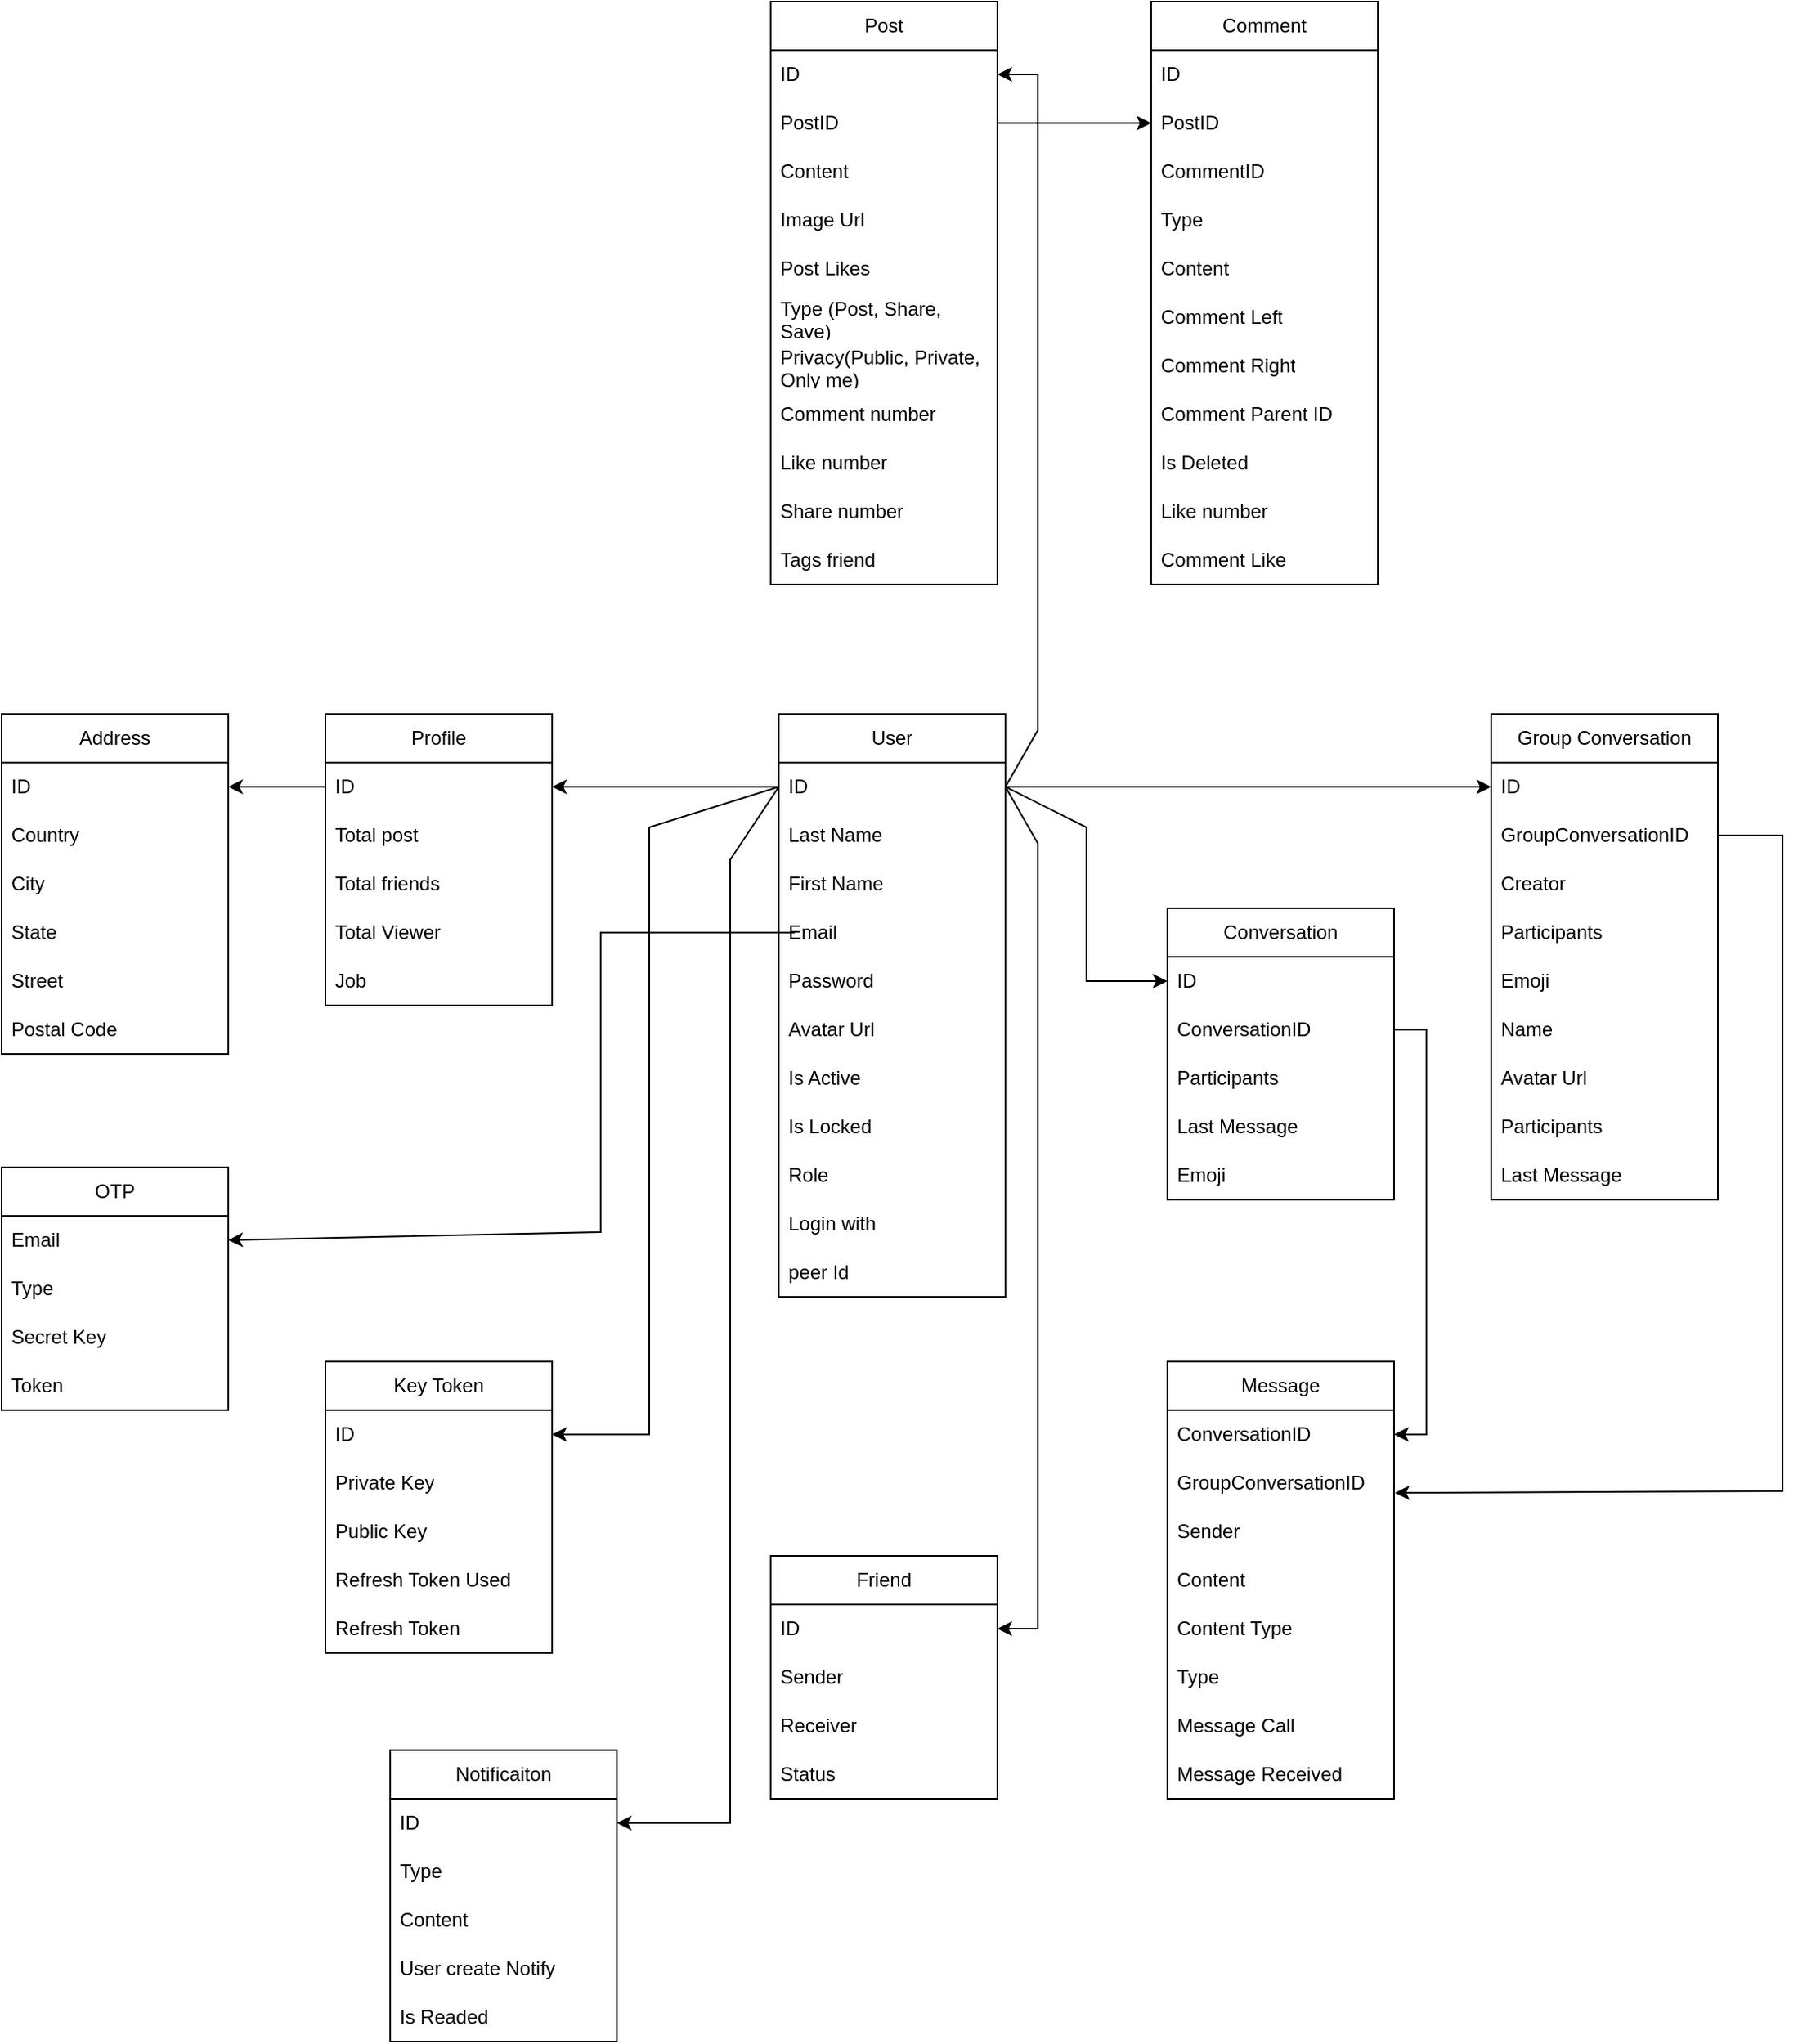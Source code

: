 <mxfile version="21.6.9" type="github">
  <diagram name="Page-1" id="vLIURgP0QAqJRdC2ZP0a">
    <mxGraphModel dx="2665" dy="2158" grid="1" gridSize="10" guides="1" tooltips="1" connect="1" arrows="1" fold="1" page="1" pageScale="1" pageWidth="850" pageHeight="1100" math="0" shadow="0">
      <root>
        <mxCell id="0" />
        <mxCell id="1" parent="0" />
        <mxCell id="qsKgZCPk7qCspPdRAhF7-1" value="User" style="swimlane;fontStyle=0;childLayout=stackLayout;horizontal=1;startSize=30;horizontalStack=0;resizeParent=1;resizeParentMax=0;resizeLast=0;collapsible=1;marginBottom=0;whiteSpace=wrap;html=1;" parent="1" vertex="1">
          <mxGeometry x="360" y="240" width="140" height="360" as="geometry" />
        </mxCell>
        <mxCell id="qsKgZCPk7qCspPdRAhF7-2" value="ID" style="text;strokeColor=none;fillColor=none;align=left;verticalAlign=middle;spacingLeft=4;spacingRight=4;overflow=hidden;points=[[0,0.5],[1,0.5]];portConstraint=eastwest;rotatable=0;whiteSpace=wrap;html=1;" parent="qsKgZCPk7qCspPdRAhF7-1" vertex="1">
          <mxGeometry y="30" width="140" height="30" as="geometry" />
        </mxCell>
        <mxCell id="qsKgZCPk7qCspPdRAhF7-4" value="Last Name" style="text;strokeColor=none;fillColor=none;align=left;verticalAlign=middle;spacingLeft=4;spacingRight=4;overflow=hidden;points=[[0,0.5],[1,0.5]];portConstraint=eastwest;rotatable=0;whiteSpace=wrap;html=1;" parent="qsKgZCPk7qCspPdRAhF7-1" vertex="1">
          <mxGeometry y="60" width="140" height="30" as="geometry" />
        </mxCell>
        <mxCell id="qsKgZCPk7qCspPdRAhF7-3" value="First Name" style="text;strokeColor=none;fillColor=none;align=left;verticalAlign=middle;spacingLeft=4;spacingRight=4;overflow=hidden;points=[[0,0.5],[1,0.5]];portConstraint=eastwest;rotatable=0;whiteSpace=wrap;html=1;" parent="qsKgZCPk7qCspPdRAhF7-1" vertex="1">
          <mxGeometry y="90" width="140" height="30" as="geometry" />
        </mxCell>
        <mxCell id="qsKgZCPk7qCspPdRAhF7-5" value="Email" style="text;strokeColor=none;fillColor=none;align=left;verticalAlign=middle;spacingLeft=4;spacingRight=4;overflow=hidden;points=[[0,0.5],[1,0.5]];portConstraint=eastwest;rotatable=0;whiteSpace=wrap;html=1;" parent="qsKgZCPk7qCspPdRAhF7-1" vertex="1">
          <mxGeometry y="120" width="140" height="30" as="geometry" />
        </mxCell>
        <mxCell id="cbpNmFst-w6eU0sR2vXt-1" value="Password" style="text;strokeColor=none;fillColor=none;align=left;verticalAlign=middle;spacingLeft=4;spacingRight=4;overflow=hidden;points=[[0,0.5],[1,0.5]];portConstraint=eastwest;rotatable=0;whiteSpace=wrap;html=1;" vertex="1" parent="qsKgZCPk7qCspPdRAhF7-1">
          <mxGeometry y="150" width="140" height="30" as="geometry" />
        </mxCell>
        <mxCell id="qsKgZCPk7qCspPdRAhF7-6" value="Avatar Url" style="text;strokeColor=none;fillColor=none;align=left;verticalAlign=middle;spacingLeft=4;spacingRight=4;overflow=hidden;points=[[0,0.5],[1,0.5]];portConstraint=eastwest;rotatable=0;whiteSpace=wrap;html=1;" parent="qsKgZCPk7qCspPdRAhF7-1" vertex="1">
          <mxGeometry y="180" width="140" height="30" as="geometry" />
        </mxCell>
        <mxCell id="qsKgZCPk7qCspPdRAhF7-7" value="Is Active" style="text;strokeColor=none;fillColor=none;align=left;verticalAlign=middle;spacingLeft=4;spacingRight=4;overflow=hidden;points=[[0,0.5],[1,0.5]];portConstraint=eastwest;rotatable=0;whiteSpace=wrap;html=1;" parent="qsKgZCPk7qCspPdRAhF7-1" vertex="1">
          <mxGeometry y="210" width="140" height="30" as="geometry" />
        </mxCell>
        <mxCell id="qsKgZCPk7qCspPdRAhF7-8" value="Is Locked" style="text;strokeColor=none;fillColor=none;align=left;verticalAlign=middle;spacingLeft=4;spacingRight=4;overflow=hidden;points=[[0,0.5],[1,0.5]];portConstraint=eastwest;rotatable=0;whiteSpace=wrap;html=1;" parent="qsKgZCPk7qCspPdRAhF7-1" vertex="1">
          <mxGeometry y="240" width="140" height="30" as="geometry" />
        </mxCell>
        <mxCell id="qsKgZCPk7qCspPdRAhF7-9" value="Role" style="text;strokeColor=none;fillColor=none;align=left;verticalAlign=middle;spacingLeft=4;spacingRight=4;overflow=hidden;points=[[0,0.5],[1,0.5]];portConstraint=eastwest;rotatable=0;whiteSpace=wrap;html=1;" parent="qsKgZCPk7qCspPdRAhF7-1" vertex="1">
          <mxGeometry y="270" width="140" height="30" as="geometry" />
        </mxCell>
        <mxCell id="qsKgZCPk7qCspPdRAhF7-10" value="Login with" style="text;strokeColor=none;fillColor=none;align=left;verticalAlign=middle;spacingLeft=4;spacingRight=4;overflow=hidden;points=[[0,0.5],[1,0.5]];portConstraint=eastwest;rotatable=0;whiteSpace=wrap;html=1;" parent="qsKgZCPk7qCspPdRAhF7-1" vertex="1">
          <mxGeometry y="300" width="140" height="30" as="geometry" />
        </mxCell>
        <mxCell id="qsKgZCPk7qCspPdRAhF7-11" value="peer Id" style="text;strokeColor=none;fillColor=none;align=left;verticalAlign=middle;spacingLeft=4;spacingRight=4;overflow=hidden;points=[[0,0.5],[1,0.5]];portConstraint=eastwest;rotatable=0;whiteSpace=wrap;html=1;" parent="qsKgZCPk7qCspPdRAhF7-1" vertex="1">
          <mxGeometry y="330" width="140" height="30" as="geometry" />
        </mxCell>
        <mxCell id="qsKgZCPk7qCspPdRAhF7-12" value="Profile" style="swimlane;fontStyle=0;childLayout=stackLayout;horizontal=1;startSize=30;horizontalStack=0;resizeParent=1;resizeParentMax=0;resizeLast=0;collapsible=1;marginBottom=0;whiteSpace=wrap;html=1;" parent="1" vertex="1">
          <mxGeometry x="80" y="240" width="140" height="180" as="geometry" />
        </mxCell>
        <mxCell id="qsKgZCPk7qCspPdRAhF7-13" value="ID" style="text;strokeColor=none;fillColor=none;align=left;verticalAlign=middle;spacingLeft=4;spacingRight=4;overflow=hidden;points=[[0,0.5],[1,0.5]];portConstraint=eastwest;rotatable=0;whiteSpace=wrap;html=1;" parent="qsKgZCPk7qCspPdRAhF7-12" vertex="1">
          <mxGeometry y="30" width="140" height="30" as="geometry" />
        </mxCell>
        <mxCell id="qsKgZCPk7qCspPdRAhF7-14" value="Total post&lt;span style=&quot;white-space: pre;&quot;&gt;&#x9;&lt;/span&gt;" style="text;strokeColor=none;fillColor=none;align=left;verticalAlign=middle;spacingLeft=4;spacingRight=4;overflow=hidden;points=[[0,0.5],[1,0.5]];portConstraint=eastwest;rotatable=0;whiteSpace=wrap;html=1;" parent="qsKgZCPk7qCspPdRAhF7-12" vertex="1">
          <mxGeometry y="60" width="140" height="30" as="geometry" />
        </mxCell>
        <mxCell id="qsKgZCPk7qCspPdRAhF7-19" value="Total friends" style="text;strokeColor=none;fillColor=none;align=left;verticalAlign=middle;spacingLeft=4;spacingRight=4;overflow=hidden;points=[[0,0.5],[1,0.5]];portConstraint=eastwest;rotatable=0;whiteSpace=wrap;html=1;" parent="qsKgZCPk7qCspPdRAhF7-12" vertex="1">
          <mxGeometry y="90" width="140" height="30" as="geometry" />
        </mxCell>
        <mxCell id="qsKgZCPk7qCspPdRAhF7-20" value="Total Viewer" style="text;strokeColor=none;fillColor=none;align=left;verticalAlign=middle;spacingLeft=4;spacingRight=4;overflow=hidden;points=[[0,0.5],[1,0.5]];portConstraint=eastwest;rotatable=0;whiteSpace=wrap;html=1;" parent="qsKgZCPk7qCspPdRAhF7-12" vertex="1">
          <mxGeometry y="120" width="140" height="30" as="geometry" />
        </mxCell>
        <mxCell id="qsKgZCPk7qCspPdRAhF7-21" value="Job" style="text;strokeColor=none;fillColor=none;align=left;verticalAlign=middle;spacingLeft=4;spacingRight=4;overflow=hidden;points=[[0,0.5],[1,0.5]];portConstraint=eastwest;rotatable=0;whiteSpace=wrap;html=1;" parent="qsKgZCPk7qCspPdRAhF7-12" vertex="1">
          <mxGeometry y="150" width="140" height="30" as="geometry" />
        </mxCell>
        <mxCell id="qsKgZCPk7qCspPdRAhF7-23" value="Address" style="swimlane;fontStyle=0;childLayout=stackLayout;horizontal=1;startSize=30;horizontalStack=0;resizeParent=1;resizeParentMax=0;resizeLast=0;collapsible=1;marginBottom=0;whiteSpace=wrap;html=1;" parent="1" vertex="1">
          <mxGeometry x="-120" y="240" width="140" height="210" as="geometry" />
        </mxCell>
        <mxCell id="qsKgZCPk7qCspPdRAhF7-24" value="ID" style="text;strokeColor=none;fillColor=none;align=left;verticalAlign=middle;spacingLeft=4;spacingRight=4;overflow=hidden;points=[[0,0.5],[1,0.5]];portConstraint=eastwest;rotatable=0;whiteSpace=wrap;html=1;" parent="qsKgZCPk7qCspPdRAhF7-23" vertex="1">
          <mxGeometry y="30" width="140" height="30" as="geometry" />
        </mxCell>
        <mxCell id="qsKgZCPk7qCspPdRAhF7-25" value="Country" style="text;strokeColor=none;fillColor=none;align=left;verticalAlign=middle;spacingLeft=4;spacingRight=4;overflow=hidden;points=[[0,0.5],[1,0.5]];portConstraint=eastwest;rotatable=0;whiteSpace=wrap;html=1;" parent="qsKgZCPk7qCspPdRAhF7-23" vertex="1">
          <mxGeometry y="60" width="140" height="30" as="geometry" />
        </mxCell>
        <mxCell id="qsKgZCPk7qCspPdRAhF7-26" value="City" style="text;strokeColor=none;fillColor=none;align=left;verticalAlign=middle;spacingLeft=4;spacingRight=4;overflow=hidden;points=[[0,0.5],[1,0.5]];portConstraint=eastwest;rotatable=0;whiteSpace=wrap;html=1;" parent="qsKgZCPk7qCspPdRAhF7-23" vertex="1">
          <mxGeometry y="90" width="140" height="30" as="geometry" />
        </mxCell>
        <mxCell id="qsKgZCPk7qCspPdRAhF7-34" value="State" style="text;strokeColor=none;fillColor=none;align=left;verticalAlign=middle;spacingLeft=4;spacingRight=4;overflow=hidden;points=[[0,0.5],[1,0.5]];portConstraint=eastwest;rotatable=0;whiteSpace=wrap;html=1;" parent="qsKgZCPk7qCspPdRAhF7-23" vertex="1">
          <mxGeometry y="120" width="140" height="30" as="geometry" />
        </mxCell>
        <mxCell id="qsKgZCPk7qCspPdRAhF7-35" value="Street" style="text;strokeColor=none;fillColor=none;align=left;verticalAlign=middle;spacingLeft=4;spacingRight=4;overflow=hidden;points=[[0,0.5],[1,0.5]];portConstraint=eastwest;rotatable=0;whiteSpace=wrap;html=1;" parent="qsKgZCPk7qCspPdRAhF7-23" vertex="1">
          <mxGeometry y="150" width="140" height="30" as="geometry" />
        </mxCell>
        <mxCell id="qsKgZCPk7qCspPdRAhF7-36" value="Postal Code" style="text;strokeColor=none;fillColor=none;align=left;verticalAlign=middle;spacingLeft=4;spacingRight=4;overflow=hidden;points=[[0,0.5],[1,0.5]];portConstraint=eastwest;rotatable=0;whiteSpace=wrap;html=1;" parent="qsKgZCPk7qCspPdRAhF7-23" vertex="1">
          <mxGeometry y="180" width="140" height="30" as="geometry" />
        </mxCell>
        <mxCell id="qsKgZCPk7qCspPdRAhF7-37" value="Post" style="swimlane;fontStyle=0;childLayout=stackLayout;horizontal=1;startSize=30;horizontalStack=0;resizeParent=1;resizeParentMax=0;resizeLast=0;collapsible=1;marginBottom=0;whiteSpace=wrap;html=1;" parent="1" vertex="1">
          <mxGeometry x="355" y="-200" width="140" height="360" as="geometry" />
        </mxCell>
        <mxCell id="qsKgZCPk7qCspPdRAhF7-38" value="ID" style="text;strokeColor=none;fillColor=none;align=left;verticalAlign=middle;spacingLeft=4;spacingRight=4;overflow=hidden;points=[[0,0.5],[1,0.5]];portConstraint=eastwest;rotatable=0;whiteSpace=wrap;html=1;" parent="qsKgZCPk7qCspPdRAhF7-37" vertex="1">
          <mxGeometry y="30" width="140" height="30" as="geometry" />
        </mxCell>
        <mxCell id="cbpNmFst-w6eU0sR2vXt-57" value="PostID" style="text;strokeColor=none;fillColor=none;align=left;verticalAlign=middle;spacingLeft=4;spacingRight=4;overflow=hidden;points=[[0,0.5],[1,0.5]];portConstraint=eastwest;rotatable=0;whiteSpace=wrap;html=1;" vertex="1" parent="qsKgZCPk7qCspPdRAhF7-37">
          <mxGeometry y="60" width="140" height="30" as="geometry" />
        </mxCell>
        <mxCell id="qsKgZCPk7qCspPdRAhF7-40" value="Content" style="text;strokeColor=none;fillColor=none;align=left;verticalAlign=middle;spacingLeft=4;spacingRight=4;overflow=hidden;points=[[0,0.5],[1,0.5]];portConstraint=eastwest;rotatable=0;whiteSpace=wrap;html=1;" parent="qsKgZCPk7qCspPdRAhF7-37" vertex="1">
          <mxGeometry y="90" width="140" height="30" as="geometry" />
        </mxCell>
        <mxCell id="qsKgZCPk7qCspPdRAhF7-41" value="Image Url" style="text;strokeColor=none;fillColor=none;align=left;verticalAlign=middle;spacingLeft=4;spacingRight=4;overflow=hidden;points=[[0,0.5],[1,0.5]];portConstraint=eastwest;rotatable=0;whiteSpace=wrap;html=1;" parent="qsKgZCPk7qCspPdRAhF7-37" vertex="1">
          <mxGeometry y="120" width="140" height="30" as="geometry" />
        </mxCell>
        <mxCell id="qsKgZCPk7qCspPdRAhF7-42" value="Post Likes" style="text;strokeColor=none;fillColor=none;align=left;verticalAlign=middle;spacingLeft=4;spacingRight=4;overflow=hidden;points=[[0,0.5],[1,0.5]];portConstraint=eastwest;rotatable=0;whiteSpace=wrap;html=1;" parent="qsKgZCPk7qCspPdRAhF7-37" vertex="1">
          <mxGeometry y="150" width="140" height="30" as="geometry" />
        </mxCell>
        <mxCell id="qsKgZCPk7qCspPdRAhF7-43" value="Type (Post, Share, Save)" style="text;strokeColor=none;fillColor=none;align=left;verticalAlign=middle;spacingLeft=4;spacingRight=4;overflow=hidden;points=[[0,0.5],[1,0.5]];portConstraint=eastwest;rotatable=0;whiteSpace=wrap;html=1;" parent="qsKgZCPk7qCspPdRAhF7-37" vertex="1">
          <mxGeometry y="180" width="140" height="30" as="geometry" />
        </mxCell>
        <mxCell id="qsKgZCPk7qCspPdRAhF7-44" value="Privacy(Public, Private, Only me)" style="text;strokeColor=none;fillColor=none;align=left;verticalAlign=middle;spacingLeft=4;spacingRight=4;overflow=hidden;points=[[0,0.5],[1,0.5]];portConstraint=eastwest;rotatable=0;whiteSpace=wrap;html=1;" parent="qsKgZCPk7qCspPdRAhF7-37" vertex="1">
          <mxGeometry y="210" width="140" height="30" as="geometry" />
        </mxCell>
        <mxCell id="qsKgZCPk7qCspPdRAhF7-45" value="Comment number" style="text;strokeColor=none;fillColor=none;align=left;verticalAlign=middle;spacingLeft=4;spacingRight=4;overflow=hidden;points=[[0,0.5],[1,0.5]];portConstraint=eastwest;rotatable=0;whiteSpace=wrap;html=1;" parent="qsKgZCPk7qCspPdRAhF7-37" vertex="1">
          <mxGeometry y="240" width="140" height="30" as="geometry" />
        </mxCell>
        <mxCell id="qsKgZCPk7qCspPdRAhF7-46" value="Like number" style="text;strokeColor=none;fillColor=none;align=left;verticalAlign=middle;spacingLeft=4;spacingRight=4;overflow=hidden;points=[[0,0.5],[1,0.5]];portConstraint=eastwest;rotatable=0;whiteSpace=wrap;html=1;" parent="qsKgZCPk7qCspPdRAhF7-37" vertex="1">
          <mxGeometry y="270" width="140" height="30" as="geometry" />
        </mxCell>
        <mxCell id="qsKgZCPk7qCspPdRAhF7-47" value="Share number" style="text;strokeColor=none;fillColor=none;align=left;verticalAlign=middle;spacingLeft=4;spacingRight=4;overflow=hidden;points=[[0,0.5],[1,0.5]];portConstraint=eastwest;rotatable=0;whiteSpace=wrap;html=1;" parent="qsKgZCPk7qCspPdRAhF7-37" vertex="1">
          <mxGeometry y="300" width="140" height="30" as="geometry" />
        </mxCell>
        <mxCell id="qsKgZCPk7qCspPdRAhF7-48" value="Tags friend" style="text;strokeColor=none;fillColor=none;align=left;verticalAlign=middle;spacingLeft=4;spacingRight=4;overflow=hidden;points=[[0,0.5],[1,0.5]];portConstraint=eastwest;rotatable=0;whiteSpace=wrap;html=1;" parent="qsKgZCPk7qCspPdRAhF7-37" vertex="1">
          <mxGeometry y="330" width="140" height="30" as="geometry" />
        </mxCell>
        <mxCell id="qsKgZCPk7qCspPdRAhF7-54" value="Conversation" style="swimlane;fontStyle=0;childLayout=stackLayout;horizontal=1;startSize=30;horizontalStack=0;resizeParent=1;resizeParentMax=0;resizeLast=0;collapsible=1;marginBottom=0;whiteSpace=wrap;html=1;" parent="1" vertex="1">
          <mxGeometry x="600" y="360" width="140" height="180" as="geometry" />
        </mxCell>
        <mxCell id="qsKgZCPk7qCspPdRAhF7-55" value="ID" style="text;strokeColor=none;fillColor=none;align=left;verticalAlign=middle;spacingLeft=4;spacingRight=4;overflow=hidden;points=[[0,0.5],[1,0.5]];portConstraint=eastwest;rotatable=0;whiteSpace=wrap;html=1;" parent="qsKgZCPk7qCspPdRAhF7-54" vertex="1">
          <mxGeometry y="30" width="140" height="30" as="geometry" />
        </mxCell>
        <mxCell id="cbpNmFst-w6eU0sR2vXt-43" value="ConversationID" style="text;strokeColor=none;fillColor=none;align=left;verticalAlign=middle;spacingLeft=4;spacingRight=4;overflow=hidden;points=[[0,0.5],[1,0.5]];portConstraint=eastwest;rotatable=0;whiteSpace=wrap;html=1;" vertex="1" parent="qsKgZCPk7qCspPdRAhF7-54">
          <mxGeometry y="60" width="140" height="30" as="geometry" />
        </mxCell>
        <mxCell id="qsKgZCPk7qCspPdRAhF7-56" value="Participants" style="text;strokeColor=none;fillColor=none;align=left;verticalAlign=middle;spacingLeft=4;spacingRight=4;overflow=hidden;points=[[0,0.5],[1,0.5]];portConstraint=eastwest;rotatable=0;whiteSpace=wrap;html=1;" parent="qsKgZCPk7qCspPdRAhF7-54" vertex="1">
          <mxGeometry y="90" width="140" height="30" as="geometry" />
        </mxCell>
        <mxCell id="qsKgZCPk7qCspPdRAhF7-57" value="Last Message" style="text;strokeColor=none;fillColor=none;align=left;verticalAlign=middle;spacingLeft=4;spacingRight=4;overflow=hidden;points=[[0,0.5],[1,0.5]];portConstraint=eastwest;rotatable=0;whiteSpace=wrap;html=1;" parent="qsKgZCPk7qCspPdRAhF7-54" vertex="1">
          <mxGeometry y="120" width="140" height="30" as="geometry" />
        </mxCell>
        <mxCell id="qsKgZCPk7qCspPdRAhF7-66" value="Emoji" style="text;strokeColor=none;fillColor=none;align=left;verticalAlign=middle;spacingLeft=4;spacingRight=4;overflow=hidden;points=[[0,0.5],[1,0.5]];portConstraint=eastwest;rotatable=0;whiteSpace=wrap;html=1;" parent="qsKgZCPk7qCspPdRAhF7-54" vertex="1">
          <mxGeometry y="150" width="140" height="30" as="geometry" />
        </mxCell>
        <mxCell id="qsKgZCPk7qCspPdRAhF7-58" value="Group Conversation" style="swimlane;fontStyle=0;childLayout=stackLayout;horizontal=1;startSize=30;horizontalStack=0;resizeParent=1;resizeParentMax=0;resizeLast=0;collapsible=1;marginBottom=0;whiteSpace=wrap;html=1;" parent="1" vertex="1">
          <mxGeometry x="800" y="240" width="140" height="300" as="geometry" />
        </mxCell>
        <mxCell id="qsKgZCPk7qCspPdRAhF7-59" value="ID" style="text;strokeColor=none;fillColor=none;align=left;verticalAlign=middle;spacingLeft=4;spacingRight=4;overflow=hidden;points=[[0,0.5],[1,0.5]];portConstraint=eastwest;rotatable=0;whiteSpace=wrap;html=1;" parent="qsKgZCPk7qCspPdRAhF7-58" vertex="1">
          <mxGeometry y="30" width="140" height="30" as="geometry" />
        </mxCell>
        <mxCell id="cbpNmFst-w6eU0sR2vXt-53" value="GroupConversationID" style="text;strokeColor=none;fillColor=none;align=left;verticalAlign=middle;spacingLeft=4;spacingRight=4;overflow=hidden;points=[[0,0.5],[1,0.5]];portConstraint=eastwest;rotatable=0;whiteSpace=wrap;html=1;" vertex="1" parent="qsKgZCPk7qCspPdRAhF7-58">
          <mxGeometry y="60" width="140" height="30" as="geometry" />
        </mxCell>
        <mxCell id="qsKgZCPk7qCspPdRAhF7-60" value="Creator" style="text;strokeColor=none;fillColor=none;align=left;verticalAlign=middle;spacingLeft=4;spacingRight=4;overflow=hidden;points=[[0,0.5],[1,0.5]];portConstraint=eastwest;rotatable=0;whiteSpace=wrap;html=1;" parent="qsKgZCPk7qCspPdRAhF7-58" vertex="1">
          <mxGeometry y="90" width="140" height="30" as="geometry" />
        </mxCell>
        <mxCell id="qsKgZCPk7qCspPdRAhF7-61" value="Participants" style="text;strokeColor=none;fillColor=none;align=left;verticalAlign=middle;spacingLeft=4;spacingRight=4;overflow=hidden;points=[[0,0.5],[1,0.5]];portConstraint=eastwest;rotatable=0;whiteSpace=wrap;html=1;" parent="qsKgZCPk7qCspPdRAhF7-58" vertex="1">
          <mxGeometry y="120" width="140" height="30" as="geometry" />
        </mxCell>
        <mxCell id="qsKgZCPk7qCspPdRAhF7-62" value="Emoji" style="text;strokeColor=none;fillColor=none;align=left;verticalAlign=middle;spacingLeft=4;spacingRight=4;overflow=hidden;points=[[0,0.5],[1,0.5]];portConstraint=eastwest;rotatable=0;whiteSpace=wrap;html=1;" parent="qsKgZCPk7qCspPdRAhF7-58" vertex="1">
          <mxGeometry y="150" width="140" height="30" as="geometry" />
        </mxCell>
        <mxCell id="qsKgZCPk7qCspPdRAhF7-63" value="Name" style="text;strokeColor=none;fillColor=none;align=left;verticalAlign=middle;spacingLeft=4;spacingRight=4;overflow=hidden;points=[[0,0.5],[1,0.5]];portConstraint=eastwest;rotatable=0;whiteSpace=wrap;html=1;" parent="qsKgZCPk7qCspPdRAhF7-58" vertex="1">
          <mxGeometry y="180" width="140" height="30" as="geometry" />
        </mxCell>
        <mxCell id="qsKgZCPk7qCspPdRAhF7-64" value="Avatar Url" style="text;strokeColor=none;fillColor=none;align=left;verticalAlign=middle;spacingLeft=4;spacingRight=4;overflow=hidden;points=[[0,0.5],[1,0.5]];portConstraint=eastwest;rotatable=0;whiteSpace=wrap;html=1;" parent="qsKgZCPk7qCspPdRAhF7-58" vertex="1">
          <mxGeometry y="210" width="140" height="30" as="geometry" />
        </mxCell>
        <mxCell id="qsKgZCPk7qCspPdRAhF7-65" value="Participants" style="text;strokeColor=none;fillColor=none;align=left;verticalAlign=middle;spacingLeft=4;spacingRight=4;overflow=hidden;points=[[0,0.5],[1,0.5]];portConstraint=eastwest;rotatable=0;whiteSpace=wrap;html=1;" parent="qsKgZCPk7qCspPdRAhF7-58" vertex="1">
          <mxGeometry y="240" width="140" height="30" as="geometry" />
        </mxCell>
        <mxCell id="qsKgZCPk7qCspPdRAhF7-76" value="Last Message" style="text;strokeColor=none;fillColor=none;align=left;verticalAlign=middle;spacingLeft=4;spacingRight=4;overflow=hidden;points=[[0,0.5],[1,0.5]];portConstraint=eastwest;rotatable=0;whiteSpace=wrap;html=1;" parent="qsKgZCPk7qCspPdRAhF7-58" vertex="1">
          <mxGeometry y="270" width="140" height="30" as="geometry" />
        </mxCell>
        <mxCell id="qsKgZCPk7qCspPdRAhF7-67" value="Message" style="swimlane;fontStyle=0;childLayout=stackLayout;horizontal=1;startSize=30;horizontalStack=0;resizeParent=1;resizeParentMax=0;resizeLast=0;collapsible=1;marginBottom=0;whiteSpace=wrap;html=1;" parent="1" vertex="1">
          <mxGeometry x="600" y="640" width="140" height="270" as="geometry" />
        </mxCell>
        <mxCell id="qsKgZCPk7qCspPdRAhF7-69" value="ConversationID" style="text;strokeColor=none;fillColor=none;align=left;verticalAlign=middle;spacingLeft=4;spacingRight=4;overflow=hidden;points=[[0,0.5],[1,0.5]];portConstraint=eastwest;rotatable=0;whiteSpace=wrap;html=1;" parent="qsKgZCPk7qCspPdRAhF7-67" vertex="1">
          <mxGeometry y="30" width="140" height="30" as="geometry" />
        </mxCell>
        <mxCell id="cbpNmFst-w6eU0sR2vXt-52" value="GroupConversationID" style="text;strokeColor=none;fillColor=none;align=left;verticalAlign=middle;spacingLeft=4;spacingRight=4;overflow=hidden;points=[[0,0.5],[1,0.5]];portConstraint=eastwest;rotatable=0;whiteSpace=wrap;html=1;" vertex="1" parent="qsKgZCPk7qCspPdRAhF7-67">
          <mxGeometry y="60" width="140" height="30" as="geometry" />
        </mxCell>
        <mxCell id="qsKgZCPk7qCspPdRAhF7-70" value="Sender&amp;nbsp;" style="text;strokeColor=none;fillColor=none;align=left;verticalAlign=middle;spacingLeft=4;spacingRight=4;overflow=hidden;points=[[0,0.5],[1,0.5]];portConstraint=eastwest;rotatable=0;whiteSpace=wrap;html=1;" parent="qsKgZCPk7qCspPdRAhF7-67" vertex="1">
          <mxGeometry y="90" width="140" height="30" as="geometry" />
        </mxCell>
        <mxCell id="qsKgZCPk7qCspPdRAhF7-72" value="Content" style="text;strokeColor=none;fillColor=none;align=left;verticalAlign=middle;spacingLeft=4;spacingRight=4;overflow=hidden;points=[[0,0.5],[1,0.5]];portConstraint=eastwest;rotatable=0;whiteSpace=wrap;html=1;" parent="qsKgZCPk7qCspPdRAhF7-67" vertex="1">
          <mxGeometry y="120" width="140" height="30" as="geometry" />
        </mxCell>
        <mxCell id="qsKgZCPk7qCspPdRAhF7-73" value="Content Type" style="text;strokeColor=none;fillColor=none;align=left;verticalAlign=middle;spacingLeft=4;spacingRight=4;overflow=hidden;points=[[0,0.5],[1,0.5]];portConstraint=eastwest;rotatable=0;whiteSpace=wrap;html=1;" parent="qsKgZCPk7qCspPdRAhF7-67" vertex="1">
          <mxGeometry y="150" width="140" height="30" as="geometry" />
        </mxCell>
        <mxCell id="qsKgZCPk7qCspPdRAhF7-74" value="Type" style="text;strokeColor=none;fillColor=none;align=left;verticalAlign=middle;spacingLeft=4;spacingRight=4;overflow=hidden;points=[[0,0.5],[1,0.5]];portConstraint=eastwest;rotatable=0;whiteSpace=wrap;html=1;" parent="qsKgZCPk7qCspPdRAhF7-67" vertex="1">
          <mxGeometry y="180" width="140" height="30" as="geometry" />
        </mxCell>
        <mxCell id="cbpNmFst-w6eU0sR2vXt-48" value="Message Call" style="text;strokeColor=none;fillColor=none;align=left;verticalAlign=middle;spacingLeft=4;spacingRight=4;overflow=hidden;points=[[0,0.5],[1,0.5]];portConstraint=eastwest;rotatable=0;whiteSpace=wrap;html=1;" vertex="1" parent="qsKgZCPk7qCspPdRAhF7-67">
          <mxGeometry y="210" width="140" height="30" as="geometry" />
        </mxCell>
        <mxCell id="cbpNmFst-w6eU0sR2vXt-49" value="Message Received" style="text;strokeColor=none;fillColor=none;align=left;verticalAlign=middle;spacingLeft=4;spacingRight=4;overflow=hidden;points=[[0,0.5],[1,0.5]];portConstraint=eastwest;rotatable=0;whiteSpace=wrap;html=1;" vertex="1" parent="qsKgZCPk7qCspPdRAhF7-67">
          <mxGeometry y="240" width="140" height="30" as="geometry" />
        </mxCell>
        <mxCell id="qsKgZCPk7qCspPdRAhF7-78" value="Comment" style="swimlane;fontStyle=0;childLayout=stackLayout;horizontal=1;startSize=30;horizontalStack=0;resizeParent=1;resizeParentMax=0;resizeLast=0;collapsible=1;marginBottom=0;whiteSpace=wrap;html=1;" parent="1" vertex="1">
          <mxGeometry x="590" y="-200" width="140" height="360" as="geometry" />
        </mxCell>
        <mxCell id="qsKgZCPk7qCspPdRAhF7-79" value="ID" style="text;strokeColor=none;fillColor=none;align=left;verticalAlign=middle;spacingLeft=4;spacingRight=4;overflow=hidden;points=[[0,0.5],[1,0.5]];portConstraint=eastwest;rotatable=0;whiteSpace=wrap;html=1;" parent="qsKgZCPk7qCspPdRAhF7-78" vertex="1">
          <mxGeometry y="30" width="140" height="30" as="geometry" />
        </mxCell>
        <mxCell id="qsKgZCPk7qCspPdRAhF7-80" value="PostID" style="text;strokeColor=none;fillColor=none;align=left;verticalAlign=middle;spacingLeft=4;spacingRight=4;overflow=hidden;points=[[0,0.5],[1,0.5]];portConstraint=eastwest;rotatable=0;whiteSpace=wrap;html=1;" parent="qsKgZCPk7qCspPdRAhF7-78" vertex="1">
          <mxGeometry y="60" width="140" height="30" as="geometry" />
        </mxCell>
        <mxCell id="cbpNmFst-w6eU0sR2vXt-61" value="CommentID" style="text;strokeColor=none;fillColor=none;align=left;verticalAlign=middle;spacingLeft=4;spacingRight=4;overflow=hidden;points=[[0,0.5],[1,0.5]];portConstraint=eastwest;rotatable=0;whiteSpace=wrap;html=1;" vertex="1" parent="qsKgZCPk7qCspPdRAhF7-78">
          <mxGeometry y="90" width="140" height="30" as="geometry" />
        </mxCell>
        <mxCell id="qsKgZCPk7qCspPdRAhF7-84" value="Type" style="text;strokeColor=none;fillColor=none;align=left;verticalAlign=middle;spacingLeft=4;spacingRight=4;overflow=hidden;points=[[0,0.5],[1,0.5]];portConstraint=eastwest;rotatable=0;whiteSpace=wrap;html=1;" parent="qsKgZCPk7qCspPdRAhF7-78" vertex="1">
          <mxGeometry y="120" width="140" height="30" as="geometry" />
        </mxCell>
        <mxCell id="qsKgZCPk7qCspPdRAhF7-85" value="Content" style="text;strokeColor=none;fillColor=none;align=left;verticalAlign=middle;spacingLeft=4;spacingRight=4;overflow=hidden;points=[[0,0.5],[1,0.5]];portConstraint=eastwest;rotatable=0;whiteSpace=wrap;html=1;" parent="qsKgZCPk7qCspPdRAhF7-78" vertex="1">
          <mxGeometry y="150" width="140" height="30" as="geometry" />
        </mxCell>
        <mxCell id="qsKgZCPk7qCspPdRAhF7-86" value="Comment Left" style="text;strokeColor=none;fillColor=none;align=left;verticalAlign=middle;spacingLeft=4;spacingRight=4;overflow=hidden;points=[[0,0.5],[1,0.5]];portConstraint=eastwest;rotatable=0;whiteSpace=wrap;html=1;" parent="qsKgZCPk7qCspPdRAhF7-78" vertex="1">
          <mxGeometry y="180" width="140" height="30" as="geometry" />
        </mxCell>
        <mxCell id="qsKgZCPk7qCspPdRAhF7-87" value="Comment Right" style="text;strokeColor=none;fillColor=none;align=left;verticalAlign=middle;spacingLeft=4;spacingRight=4;overflow=hidden;points=[[0,0.5],[1,0.5]];portConstraint=eastwest;rotatable=0;whiteSpace=wrap;html=1;" parent="qsKgZCPk7qCspPdRAhF7-78" vertex="1">
          <mxGeometry y="210" width="140" height="30" as="geometry" />
        </mxCell>
        <mxCell id="qsKgZCPk7qCspPdRAhF7-88" value="Comment Parent ID" style="text;strokeColor=none;fillColor=none;align=left;verticalAlign=middle;spacingLeft=4;spacingRight=4;overflow=hidden;points=[[0,0.5],[1,0.5]];portConstraint=eastwest;rotatable=0;whiteSpace=wrap;html=1;" parent="qsKgZCPk7qCspPdRAhF7-78" vertex="1">
          <mxGeometry y="240" width="140" height="30" as="geometry" />
        </mxCell>
        <mxCell id="qsKgZCPk7qCspPdRAhF7-89" value="Is Deleted" style="text;strokeColor=none;fillColor=none;align=left;verticalAlign=middle;spacingLeft=4;spacingRight=4;overflow=hidden;points=[[0,0.5],[1,0.5]];portConstraint=eastwest;rotatable=0;whiteSpace=wrap;html=1;" parent="qsKgZCPk7qCspPdRAhF7-78" vertex="1">
          <mxGeometry y="270" width="140" height="30" as="geometry" />
        </mxCell>
        <mxCell id="qsKgZCPk7qCspPdRAhF7-90" value="Like number" style="text;strokeColor=none;fillColor=none;align=left;verticalAlign=middle;spacingLeft=4;spacingRight=4;overflow=hidden;points=[[0,0.5],[1,0.5]];portConstraint=eastwest;rotatable=0;whiteSpace=wrap;html=1;" parent="qsKgZCPk7qCspPdRAhF7-78" vertex="1">
          <mxGeometry y="300" width="140" height="30" as="geometry" />
        </mxCell>
        <mxCell id="qsKgZCPk7qCspPdRAhF7-91" value="Comment Like" style="text;strokeColor=none;fillColor=none;align=left;verticalAlign=middle;spacingLeft=4;spacingRight=4;overflow=hidden;points=[[0,0.5],[1,0.5]];portConstraint=eastwest;rotatable=0;whiteSpace=wrap;html=1;" parent="qsKgZCPk7qCspPdRAhF7-78" vertex="1">
          <mxGeometry y="330" width="140" height="30" as="geometry" />
        </mxCell>
        <mxCell id="qsKgZCPk7qCspPdRAhF7-95" value="Notificaiton" style="swimlane;fontStyle=0;childLayout=stackLayout;horizontal=1;startSize=30;horizontalStack=0;resizeParent=1;resizeParentMax=0;resizeLast=0;collapsible=1;marginBottom=0;whiteSpace=wrap;html=1;" parent="1" vertex="1">
          <mxGeometry x="120" y="880" width="140" height="180" as="geometry" />
        </mxCell>
        <mxCell id="qsKgZCPk7qCspPdRAhF7-96" value="ID" style="text;strokeColor=none;fillColor=none;align=left;verticalAlign=middle;spacingLeft=4;spacingRight=4;overflow=hidden;points=[[0,0.5],[1,0.5]];portConstraint=eastwest;rotatable=0;whiteSpace=wrap;html=1;" parent="qsKgZCPk7qCspPdRAhF7-95" vertex="1">
          <mxGeometry y="30" width="140" height="30" as="geometry" />
        </mxCell>
        <mxCell id="qsKgZCPk7qCspPdRAhF7-97" value="Type" style="text;strokeColor=none;fillColor=none;align=left;verticalAlign=middle;spacingLeft=4;spacingRight=4;overflow=hidden;points=[[0,0.5],[1,0.5]];portConstraint=eastwest;rotatable=0;whiteSpace=wrap;html=1;" parent="qsKgZCPk7qCspPdRAhF7-95" vertex="1">
          <mxGeometry y="60" width="140" height="30" as="geometry" />
        </mxCell>
        <mxCell id="qsKgZCPk7qCspPdRAhF7-98" value="Content" style="text;strokeColor=none;fillColor=none;align=left;verticalAlign=middle;spacingLeft=4;spacingRight=4;overflow=hidden;points=[[0,0.5],[1,0.5]];portConstraint=eastwest;rotatable=0;whiteSpace=wrap;html=1;" parent="qsKgZCPk7qCspPdRAhF7-95" vertex="1">
          <mxGeometry y="90" width="140" height="30" as="geometry" />
        </mxCell>
        <mxCell id="qsKgZCPk7qCspPdRAhF7-100" value="User create Notify" style="text;strokeColor=none;fillColor=none;align=left;verticalAlign=middle;spacingLeft=4;spacingRight=4;overflow=hidden;points=[[0,0.5],[1,0.5]];portConstraint=eastwest;rotatable=0;whiteSpace=wrap;html=1;" parent="qsKgZCPk7qCspPdRAhF7-95" vertex="1">
          <mxGeometry y="120" width="140" height="30" as="geometry" />
        </mxCell>
        <mxCell id="qsKgZCPk7qCspPdRAhF7-102" value="Is Readed" style="text;strokeColor=none;fillColor=none;align=left;verticalAlign=middle;spacingLeft=4;spacingRight=4;overflow=hidden;points=[[0,0.5],[1,0.5]];portConstraint=eastwest;rotatable=0;whiteSpace=wrap;html=1;" parent="qsKgZCPk7qCspPdRAhF7-95" vertex="1">
          <mxGeometry y="150" width="140" height="30" as="geometry" />
        </mxCell>
        <mxCell id="qsKgZCPk7qCspPdRAhF7-103" value="Friend" style="swimlane;fontStyle=0;childLayout=stackLayout;horizontal=1;startSize=30;horizontalStack=0;resizeParent=1;resizeParentMax=0;resizeLast=0;collapsible=1;marginBottom=0;whiteSpace=wrap;html=1;" parent="1" vertex="1">
          <mxGeometry x="355" y="760" width="140" height="150" as="geometry" />
        </mxCell>
        <mxCell id="qsKgZCPk7qCspPdRAhF7-104" value="ID" style="text;strokeColor=none;fillColor=none;align=left;verticalAlign=middle;spacingLeft=4;spacingRight=4;overflow=hidden;points=[[0,0.5],[1,0.5]];portConstraint=eastwest;rotatable=0;whiteSpace=wrap;html=1;" parent="qsKgZCPk7qCspPdRAhF7-103" vertex="1">
          <mxGeometry y="30" width="140" height="30" as="geometry" />
        </mxCell>
        <mxCell id="qsKgZCPk7qCspPdRAhF7-105" value="Sender" style="text;strokeColor=none;fillColor=none;align=left;verticalAlign=middle;spacingLeft=4;spacingRight=4;overflow=hidden;points=[[0,0.5],[1,0.5]];portConstraint=eastwest;rotatable=0;whiteSpace=wrap;html=1;" parent="qsKgZCPk7qCspPdRAhF7-103" vertex="1">
          <mxGeometry y="60" width="140" height="30" as="geometry" />
        </mxCell>
        <mxCell id="qsKgZCPk7qCspPdRAhF7-106" value="Receiver" style="text;strokeColor=none;fillColor=none;align=left;verticalAlign=middle;spacingLeft=4;spacingRight=4;overflow=hidden;points=[[0,0.5],[1,0.5]];portConstraint=eastwest;rotatable=0;whiteSpace=wrap;html=1;" parent="qsKgZCPk7qCspPdRAhF7-103" vertex="1">
          <mxGeometry y="90" width="140" height="30" as="geometry" />
        </mxCell>
        <mxCell id="cbpNmFst-w6eU0sR2vXt-56" value="Status" style="text;strokeColor=none;fillColor=none;align=left;verticalAlign=middle;spacingLeft=4;spacingRight=4;overflow=hidden;points=[[0,0.5],[1,0.5]];portConstraint=eastwest;rotatable=0;whiteSpace=wrap;html=1;" vertex="1" parent="qsKgZCPk7qCspPdRAhF7-103">
          <mxGeometry y="120" width="140" height="30" as="geometry" />
        </mxCell>
        <mxCell id="qsKgZCPk7qCspPdRAhF7-124" value="Key Token" style="swimlane;fontStyle=0;childLayout=stackLayout;horizontal=1;startSize=30;horizontalStack=0;resizeParent=1;resizeParentMax=0;resizeLast=0;collapsible=1;marginBottom=0;whiteSpace=wrap;html=1;" parent="1" vertex="1">
          <mxGeometry x="80" y="640" width="140" height="180" as="geometry" />
        </mxCell>
        <mxCell id="qsKgZCPk7qCspPdRAhF7-125" value="ID" style="text;strokeColor=none;fillColor=none;align=left;verticalAlign=middle;spacingLeft=4;spacingRight=4;overflow=hidden;points=[[0,0.5],[1,0.5]];portConstraint=eastwest;rotatable=0;whiteSpace=wrap;html=1;" parent="qsKgZCPk7qCspPdRAhF7-124" vertex="1">
          <mxGeometry y="30" width="140" height="30" as="geometry" />
        </mxCell>
        <mxCell id="qsKgZCPk7qCspPdRAhF7-126" value="Private Key" style="text;strokeColor=none;fillColor=none;align=left;verticalAlign=middle;spacingLeft=4;spacingRight=4;overflow=hidden;points=[[0,0.5],[1,0.5]];portConstraint=eastwest;rotatable=0;whiteSpace=wrap;html=1;" parent="qsKgZCPk7qCspPdRAhF7-124" vertex="1">
          <mxGeometry y="60" width="140" height="30" as="geometry" />
        </mxCell>
        <mxCell id="qsKgZCPk7qCspPdRAhF7-127" value="Public Key" style="text;strokeColor=none;fillColor=none;align=left;verticalAlign=middle;spacingLeft=4;spacingRight=4;overflow=hidden;points=[[0,0.5],[1,0.5]];portConstraint=eastwest;rotatable=0;whiteSpace=wrap;html=1;" parent="qsKgZCPk7qCspPdRAhF7-124" vertex="1">
          <mxGeometry y="90" width="140" height="30" as="geometry" />
        </mxCell>
        <mxCell id="qsKgZCPk7qCspPdRAhF7-128" value="Refresh Token Used" style="text;strokeColor=none;fillColor=none;align=left;verticalAlign=middle;spacingLeft=4;spacingRight=4;overflow=hidden;points=[[0,0.5],[1,0.5]];portConstraint=eastwest;rotatable=0;whiteSpace=wrap;html=1;" parent="qsKgZCPk7qCspPdRAhF7-124" vertex="1">
          <mxGeometry y="120" width="140" height="30" as="geometry" />
        </mxCell>
        <mxCell id="qsKgZCPk7qCspPdRAhF7-129" value="Refresh Token" style="text;strokeColor=none;fillColor=none;align=left;verticalAlign=middle;spacingLeft=4;spacingRight=4;overflow=hidden;points=[[0,0.5],[1,0.5]];portConstraint=eastwest;rotatable=0;whiteSpace=wrap;html=1;" parent="qsKgZCPk7qCspPdRAhF7-124" vertex="1">
          <mxGeometry y="150" width="140" height="30" as="geometry" />
        </mxCell>
        <mxCell id="qsKgZCPk7qCspPdRAhF7-131" value="OTP" style="swimlane;fontStyle=0;childLayout=stackLayout;horizontal=1;startSize=30;horizontalStack=0;resizeParent=1;resizeParentMax=0;resizeLast=0;collapsible=1;marginBottom=0;whiteSpace=wrap;html=1;" parent="1" vertex="1">
          <mxGeometry x="-120" y="520" width="140" height="150" as="geometry" />
        </mxCell>
        <mxCell id="qsKgZCPk7qCspPdRAhF7-132" value="Email" style="text;strokeColor=none;fillColor=none;align=left;verticalAlign=middle;spacingLeft=4;spacingRight=4;overflow=hidden;points=[[0,0.5],[1,0.5]];portConstraint=eastwest;rotatable=0;whiteSpace=wrap;html=1;" parent="qsKgZCPk7qCspPdRAhF7-131" vertex="1">
          <mxGeometry y="30" width="140" height="30" as="geometry" />
        </mxCell>
        <mxCell id="qsKgZCPk7qCspPdRAhF7-133" value="Type" style="text;strokeColor=none;fillColor=none;align=left;verticalAlign=middle;spacingLeft=4;spacingRight=4;overflow=hidden;points=[[0,0.5],[1,0.5]];portConstraint=eastwest;rotatable=0;whiteSpace=wrap;html=1;" parent="qsKgZCPk7qCspPdRAhF7-131" vertex="1">
          <mxGeometry y="60" width="140" height="30" as="geometry" />
        </mxCell>
        <mxCell id="qsKgZCPk7qCspPdRAhF7-134" value="Secret Key" style="text;strokeColor=none;fillColor=none;align=left;verticalAlign=middle;spacingLeft=4;spacingRight=4;overflow=hidden;points=[[0,0.5],[1,0.5]];portConstraint=eastwest;rotatable=0;whiteSpace=wrap;html=1;" parent="qsKgZCPk7qCspPdRAhF7-131" vertex="1">
          <mxGeometry y="90" width="140" height="30" as="geometry" />
        </mxCell>
        <mxCell id="qsKgZCPk7qCspPdRAhF7-135" value="Token" style="text;strokeColor=none;fillColor=none;align=left;verticalAlign=middle;spacingLeft=4;spacingRight=4;overflow=hidden;points=[[0,0.5],[1,0.5]];portConstraint=eastwest;rotatable=0;whiteSpace=wrap;html=1;" parent="qsKgZCPk7qCspPdRAhF7-131" vertex="1">
          <mxGeometry y="120" width="140" height="30" as="geometry" />
        </mxCell>
        <mxCell id="cbpNmFst-w6eU0sR2vXt-6" style="edgeStyle=orthogonalEdgeStyle;rounded=0;orthogonalLoop=1;jettySize=auto;html=1;exitX=0;exitY=0.5;exitDx=0;exitDy=0;entryX=1;entryY=0.5;entryDx=0;entryDy=0;" edge="1" parent="1" source="qsKgZCPk7qCspPdRAhF7-13" target="qsKgZCPk7qCspPdRAhF7-24">
          <mxGeometry relative="1" as="geometry" />
        </mxCell>
        <mxCell id="cbpNmFst-w6eU0sR2vXt-19" style="edgeStyle=orthogonalEdgeStyle;rounded=0;orthogonalLoop=1;jettySize=auto;html=1;exitX=0;exitY=0.5;exitDx=0;exitDy=0;entryX=1;entryY=0.5;entryDx=0;entryDy=0;" edge="1" parent="1" source="qsKgZCPk7qCspPdRAhF7-2" target="qsKgZCPk7qCspPdRAhF7-13">
          <mxGeometry relative="1" as="geometry" />
        </mxCell>
        <mxCell id="cbpNmFst-w6eU0sR2vXt-23" value="" style="endArrow=classic;html=1;rounded=0;exitX=1;exitY=0.5;exitDx=0;exitDy=0;entryX=1;entryY=0.5;entryDx=0;entryDy=0;" edge="1" parent="1" source="qsKgZCPk7qCspPdRAhF7-2" target="qsKgZCPk7qCspPdRAhF7-38">
          <mxGeometry width="50" height="50" relative="1" as="geometry">
            <mxPoint x="370" y="140" as="sourcePoint" />
            <mxPoint x="500" y="-160" as="targetPoint" />
            <Array as="points">
              <mxPoint x="520" y="250" />
              <mxPoint x="520" y="130" />
              <mxPoint x="520" y="-155" />
            </Array>
          </mxGeometry>
        </mxCell>
        <mxCell id="cbpNmFst-w6eU0sR2vXt-47" style="edgeStyle=orthogonalEdgeStyle;rounded=0;orthogonalLoop=1;jettySize=auto;html=1;exitX=1;exitY=0.5;exitDx=0;exitDy=0;entryX=1;entryY=0.5;entryDx=0;entryDy=0;" edge="1" parent="1" source="cbpNmFst-w6eU0sR2vXt-43" target="qsKgZCPk7qCspPdRAhF7-69">
          <mxGeometry relative="1" as="geometry" />
        </mxCell>
        <mxCell id="cbpNmFst-w6eU0sR2vXt-50" value="" style="endArrow=classic;html=1;rounded=0;exitX=1;exitY=0.5;exitDx=0;exitDy=0;entryX=0;entryY=0.5;entryDx=0;entryDy=0;" edge="1" parent="1" source="qsKgZCPk7qCspPdRAhF7-2" target="qsKgZCPk7qCspPdRAhF7-59">
          <mxGeometry width="50" height="50" relative="1" as="geometry">
            <mxPoint x="450" y="270" as="sourcePoint" />
            <mxPoint x="500" y="220" as="targetPoint" />
          </mxGeometry>
        </mxCell>
        <mxCell id="cbpNmFst-w6eU0sR2vXt-51" value="" style="endArrow=classic;html=1;rounded=0;exitX=1;exitY=0.5;exitDx=0;exitDy=0;entryX=0;entryY=0.5;entryDx=0;entryDy=0;" edge="1" parent="1" source="qsKgZCPk7qCspPdRAhF7-2" target="qsKgZCPk7qCspPdRAhF7-55">
          <mxGeometry width="50" height="50" relative="1" as="geometry">
            <mxPoint x="450" y="450" as="sourcePoint" />
            <mxPoint x="500" y="400" as="targetPoint" />
            <Array as="points">
              <mxPoint x="550" y="310" />
              <mxPoint x="550" y="405" />
            </Array>
          </mxGeometry>
        </mxCell>
        <mxCell id="cbpNmFst-w6eU0sR2vXt-54" value="" style="endArrow=classic;html=1;rounded=0;exitX=1;exitY=0.5;exitDx=0;exitDy=0;entryX=1.004;entryY=0.703;entryDx=0;entryDy=0;entryPerimeter=0;" edge="1" parent="1" source="cbpNmFst-w6eU0sR2vXt-53" target="cbpNmFst-w6eU0sR2vXt-52">
          <mxGeometry width="50" height="50" relative="1" as="geometry">
            <mxPoint x="450" y="540" as="sourcePoint" />
            <mxPoint x="500" y="490" as="targetPoint" />
            <Array as="points">
              <mxPoint x="980" y="315" />
              <mxPoint x="980" y="720" />
            </Array>
          </mxGeometry>
        </mxCell>
        <mxCell id="cbpNmFst-w6eU0sR2vXt-55" value="" style="endArrow=classic;html=1;rounded=0;exitX=1;exitY=0.5;exitDx=0;exitDy=0;entryX=1;entryY=0.5;entryDx=0;entryDy=0;" edge="1" parent="1" source="qsKgZCPk7qCspPdRAhF7-2" target="qsKgZCPk7qCspPdRAhF7-104">
          <mxGeometry width="50" height="50" relative="1" as="geometry">
            <mxPoint x="460" y="360" as="sourcePoint" />
            <mxPoint x="550" y="840" as="targetPoint" />
            <Array as="points">
              <mxPoint x="520" y="320" />
              <mxPoint x="520" y="805" />
            </Array>
          </mxGeometry>
        </mxCell>
        <mxCell id="cbpNmFst-w6eU0sR2vXt-60" style="edgeStyle=orthogonalEdgeStyle;rounded=0;orthogonalLoop=1;jettySize=auto;html=1;exitX=1;exitY=0.5;exitDx=0;exitDy=0;" edge="1" parent="1" source="cbpNmFst-w6eU0sR2vXt-57" target="qsKgZCPk7qCspPdRAhF7-80">
          <mxGeometry relative="1" as="geometry" />
        </mxCell>
        <mxCell id="cbpNmFst-w6eU0sR2vXt-63" value="" style="endArrow=classic;html=1;rounded=0;exitX=0;exitY=0.5;exitDx=0;exitDy=0;entryX=1;entryY=0.5;entryDx=0;entryDy=0;" edge="1" parent="1" target="qsKgZCPk7qCspPdRAhF7-132">
          <mxGeometry width="50" height="50" relative="1" as="geometry">
            <mxPoint x="370" y="375" as="sourcePoint" />
            <mxPoint x="70" y="565" as="targetPoint" />
            <Array as="points">
              <mxPoint x="330" y="375" />
              <mxPoint x="250" y="375" />
              <mxPoint x="250" y="560" />
            </Array>
          </mxGeometry>
        </mxCell>
        <mxCell id="cbpNmFst-w6eU0sR2vXt-64" value="" style="endArrow=classic;html=1;rounded=0;entryX=1;entryY=0.5;entryDx=0;entryDy=0;exitX=0;exitY=0.5;exitDx=0;exitDy=0;" edge="1" parent="1" source="qsKgZCPk7qCspPdRAhF7-2" target="qsKgZCPk7qCspPdRAhF7-125">
          <mxGeometry width="50" height="50" relative="1" as="geometry">
            <mxPoint x="320" y="350" as="sourcePoint" />
            <mxPoint x="280" y="680" as="targetPoint" />
            <Array as="points">
              <mxPoint x="280" y="310" />
              <mxPoint x="280" y="510" />
              <mxPoint x="280" y="685" />
            </Array>
          </mxGeometry>
        </mxCell>
        <mxCell id="cbpNmFst-w6eU0sR2vXt-67" value="" style="endArrow=classic;html=1;rounded=0;exitX=0;exitY=0.5;exitDx=0;exitDy=0;entryX=1;entryY=0.5;entryDx=0;entryDy=0;" edge="1" parent="1" source="qsKgZCPk7qCspPdRAhF7-2" target="qsKgZCPk7qCspPdRAhF7-96">
          <mxGeometry width="50" height="50" relative="1" as="geometry">
            <mxPoint x="380" y="450" as="sourcePoint" />
            <mxPoint x="430" y="400" as="targetPoint" />
            <Array as="points">
              <mxPoint x="330" y="330" />
              <mxPoint x="330" y="925" />
            </Array>
          </mxGeometry>
        </mxCell>
      </root>
    </mxGraphModel>
  </diagram>
</mxfile>
